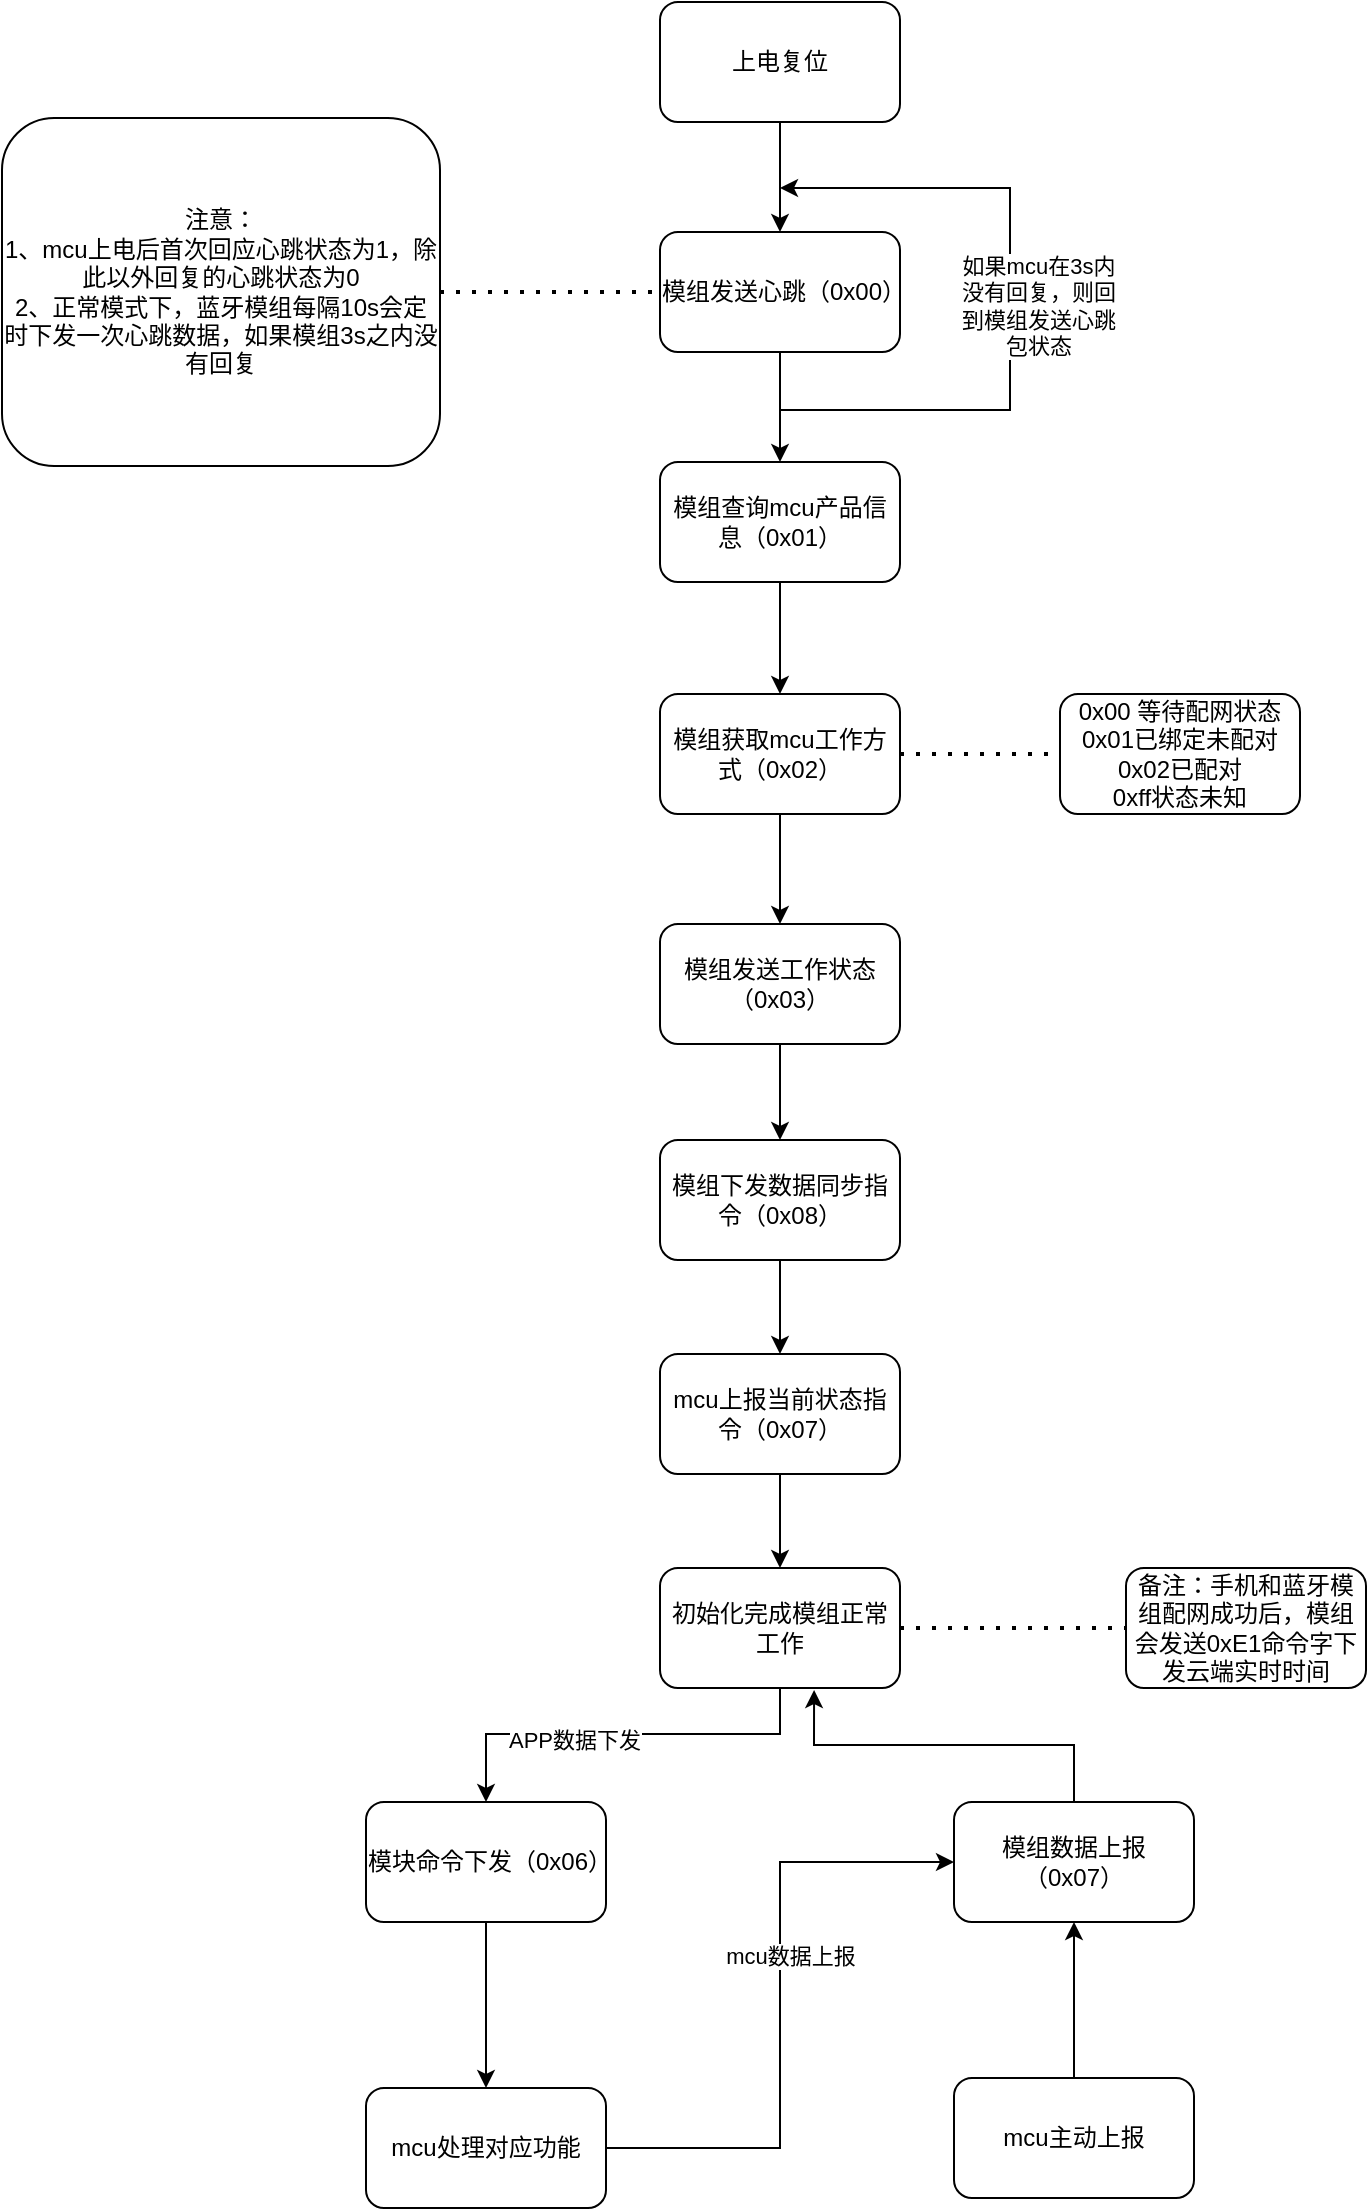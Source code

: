 <mxfile version="15.9.6" type="github">
  <diagram id="Vku-3kGXmXRSDvJjMeRn" name="Page-1">
    <mxGraphModel dx="1422" dy="762" grid="0" gridSize="10" guides="1" tooltips="1" connect="1" arrows="1" fold="1" page="1" pageScale="1" pageWidth="827" pageHeight="1169" math="0" shadow="0">
      <root>
        <mxCell id="0" />
        <mxCell id="1" parent="0" />
        <mxCell id="aDUUyhJWt16bwELiF9zS-15" value="" style="edgeStyle=orthogonalEdgeStyle;rounded=0;orthogonalLoop=1;jettySize=auto;html=1;" parent="1" source="aDUUyhJWt16bwELiF9zS-2" target="aDUUyhJWt16bwELiF9zS-3" edge="1">
          <mxGeometry relative="1" as="geometry" />
        </mxCell>
        <mxCell id="aDUUyhJWt16bwELiF9zS-14" value="" style="edgeStyle=orthogonalEdgeStyle;rounded=0;orthogonalLoop=1;jettySize=auto;html=1;" parent="1" source="aDUUyhJWt16bwELiF9zS-1" target="aDUUyhJWt16bwELiF9zS-2" edge="1">
          <mxGeometry relative="1" as="geometry" />
        </mxCell>
        <mxCell id="aDUUyhJWt16bwELiF9zS-1" value="上电复位" style="rounded=1;whiteSpace=wrap;html=1;" parent="1" vertex="1">
          <mxGeometry x="350" y="9" width="120" height="60" as="geometry" />
        </mxCell>
        <mxCell id="aDUUyhJWt16bwELiF9zS-2" value="模组发送心跳（0x00）" style="rounded=1;whiteSpace=wrap;html=1;" parent="1" vertex="1">
          <mxGeometry x="350" y="124" width="120" height="60" as="geometry" />
        </mxCell>
        <mxCell id="aDUUyhJWt16bwELiF9zS-16" value="" style="edgeStyle=orthogonalEdgeStyle;rounded=0;orthogonalLoop=1;jettySize=auto;html=1;" parent="1" source="aDUUyhJWt16bwELiF9zS-3" target="aDUUyhJWt16bwELiF9zS-4" edge="1">
          <mxGeometry relative="1" as="geometry" />
        </mxCell>
        <mxCell id="aDUUyhJWt16bwELiF9zS-3" value="模组查询mcu产品信息（0x01）" style="rounded=1;whiteSpace=wrap;html=1;" parent="1" vertex="1">
          <mxGeometry x="350" y="239" width="120" height="60" as="geometry" />
        </mxCell>
        <mxCell id="aDUUyhJWt16bwELiF9zS-17" value="" style="edgeStyle=orthogonalEdgeStyle;rounded=0;orthogonalLoop=1;jettySize=auto;html=1;" parent="1" source="aDUUyhJWt16bwELiF9zS-4" target="aDUUyhJWt16bwELiF9zS-5" edge="1">
          <mxGeometry relative="1" as="geometry" />
        </mxCell>
        <mxCell id="aDUUyhJWt16bwELiF9zS-4" value="模组获取mcu工作方式（0x02）" style="rounded=1;whiteSpace=wrap;html=1;" parent="1" vertex="1">
          <mxGeometry x="350" y="355" width="120" height="60" as="geometry" />
        </mxCell>
        <mxCell id="aDUUyhJWt16bwELiF9zS-18" value="" style="edgeStyle=orthogonalEdgeStyle;rounded=0;orthogonalLoop=1;jettySize=auto;html=1;" parent="1" source="aDUUyhJWt16bwELiF9zS-5" target="aDUUyhJWt16bwELiF9zS-6" edge="1">
          <mxGeometry relative="1" as="geometry" />
        </mxCell>
        <mxCell id="aDUUyhJWt16bwELiF9zS-5" value="模组发送工作状态（0x03）" style="rounded=1;whiteSpace=wrap;html=1;" parent="1" vertex="1">
          <mxGeometry x="350" y="470" width="120" height="60" as="geometry" />
        </mxCell>
        <mxCell id="aDUUyhJWt16bwELiF9zS-19" value="" style="edgeStyle=orthogonalEdgeStyle;rounded=0;orthogonalLoop=1;jettySize=auto;html=1;" parent="1" source="aDUUyhJWt16bwELiF9zS-6" target="aDUUyhJWt16bwELiF9zS-7" edge="1">
          <mxGeometry relative="1" as="geometry" />
        </mxCell>
        <mxCell id="aDUUyhJWt16bwELiF9zS-6" value="模组下发数据同步指令（0x08）" style="rounded=1;whiteSpace=wrap;html=1;" parent="1" vertex="1">
          <mxGeometry x="350" y="578" width="120" height="60" as="geometry" />
        </mxCell>
        <mxCell id="aDUUyhJWt16bwELiF9zS-20" value="" style="edgeStyle=orthogonalEdgeStyle;rounded=0;orthogonalLoop=1;jettySize=auto;html=1;" parent="1" source="aDUUyhJWt16bwELiF9zS-7" target="aDUUyhJWt16bwELiF9zS-8" edge="1">
          <mxGeometry relative="1" as="geometry" />
        </mxCell>
        <mxCell id="aDUUyhJWt16bwELiF9zS-7" value="mcu上报当前状态指令（0x07）" style="rounded=1;whiteSpace=wrap;html=1;" parent="1" vertex="1">
          <mxGeometry x="350" y="685" width="120" height="60" as="geometry" />
        </mxCell>
        <mxCell id="aDUUyhJWt16bwELiF9zS-23" style="edgeStyle=orthogonalEdgeStyle;rounded=0;orthogonalLoop=1;jettySize=auto;html=1;entryX=0.5;entryY=0;entryDx=0;entryDy=0;" parent="1" source="aDUUyhJWt16bwELiF9zS-8" target="aDUUyhJWt16bwELiF9zS-9" edge="1">
          <mxGeometry relative="1" as="geometry">
            <Array as="points">
              <mxPoint x="410" y="875" />
              <mxPoint x="263" y="875" />
            </Array>
          </mxGeometry>
        </mxCell>
        <mxCell id="aDUUyhJWt16bwELiF9zS-28" value="APP数据下发" style="edgeLabel;html=1;align=center;verticalAlign=middle;resizable=0;points=[];" parent="aDUUyhJWt16bwELiF9zS-23" vertex="1" connectable="0">
          <mxGeometry x="0.241" y="3" relative="1" as="geometry">
            <mxPoint as="offset" />
          </mxGeometry>
        </mxCell>
        <mxCell id="aDUUyhJWt16bwELiF9zS-8" value="初始化完成模组正常工作" style="rounded=1;whiteSpace=wrap;html=1;" parent="1" vertex="1">
          <mxGeometry x="350" y="792" width="120" height="60" as="geometry" />
        </mxCell>
        <mxCell id="aDUUyhJWt16bwELiF9zS-24" style="edgeStyle=orthogonalEdgeStyle;rounded=0;orthogonalLoop=1;jettySize=auto;html=1;exitX=0.5;exitY=1;exitDx=0;exitDy=0;" parent="1" source="aDUUyhJWt16bwELiF9zS-9" target="aDUUyhJWt16bwELiF9zS-10" edge="1">
          <mxGeometry relative="1" as="geometry">
            <Array as="points">
              <mxPoint x="263" y="1010" />
              <mxPoint x="263" y="1010" />
            </Array>
          </mxGeometry>
        </mxCell>
        <mxCell id="aDUUyhJWt16bwELiF9zS-9" value="模块命令下发（0x06）" style="rounded=1;whiteSpace=wrap;html=1;" parent="1" vertex="1">
          <mxGeometry x="203" y="909" width="120" height="60" as="geometry" />
        </mxCell>
        <mxCell id="aDUUyhJWt16bwELiF9zS-25" style="edgeStyle=orthogonalEdgeStyle;rounded=0;orthogonalLoop=1;jettySize=auto;html=1;exitX=1;exitY=0.5;exitDx=0;exitDy=0;entryX=0;entryY=0.5;entryDx=0;entryDy=0;" parent="1" source="aDUUyhJWt16bwELiF9zS-10" target="aDUUyhJWt16bwELiF9zS-11" edge="1">
          <mxGeometry relative="1" as="geometry" />
        </mxCell>
        <mxCell id="aDUUyhJWt16bwELiF9zS-29" value="mcu数据上报" style="edgeLabel;html=1;align=center;verticalAlign=middle;resizable=0;points=[];" parent="aDUUyhJWt16bwELiF9zS-25" vertex="1" connectable="0">
          <mxGeometry x="0.155" y="-5" relative="1" as="geometry">
            <mxPoint as="offset" />
          </mxGeometry>
        </mxCell>
        <mxCell id="aDUUyhJWt16bwELiF9zS-10" value="mcu处理对应功能" style="rounded=1;whiteSpace=wrap;html=1;" parent="1" vertex="1">
          <mxGeometry x="203" y="1052" width="120" height="60" as="geometry" />
        </mxCell>
        <mxCell id="CRbbxPsEB6x4Q-T0iu2n-2" style="edgeStyle=orthogonalEdgeStyle;rounded=0;orthogonalLoop=1;jettySize=auto;html=1;exitX=0.5;exitY=0;exitDx=0;exitDy=0;entryX=0.642;entryY=1.017;entryDx=0;entryDy=0;entryPerimeter=0;" edge="1" parent="1" source="aDUUyhJWt16bwELiF9zS-11" target="aDUUyhJWt16bwELiF9zS-8">
          <mxGeometry relative="1" as="geometry" />
        </mxCell>
        <mxCell id="aDUUyhJWt16bwELiF9zS-11" value="模组数据上报&lt;br&gt;（0x07）" style="rounded=1;whiteSpace=wrap;html=1;" parent="1" vertex="1">
          <mxGeometry x="497" y="909" width="120" height="60" as="geometry" />
        </mxCell>
        <mxCell id="aDUUyhJWt16bwELiF9zS-26" style="edgeStyle=orthogonalEdgeStyle;rounded=0;orthogonalLoop=1;jettySize=auto;html=1;entryX=0.5;entryY=1;entryDx=0;entryDy=0;" parent="1" source="aDUUyhJWt16bwELiF9zS-12" target="aDUUyhJWt16bwELiF9zS-11" edge="1">
          <mxGeometry relative="1" as="geometry" />
        </mxCell>
        <mxCell id="aDUUyhJWt16bwELiF9zS-12" value="mcu主动上报" style="rounded=1;whiteSpace=wrap;html=1;" parent="1" vertex="1">
          <mxGeometry x="497" y="1047" width="120" height="60" as="geometry" />
        </mxCell>
        <mxCell id="aDUUyhJWt16bwELiF9zS-30" value="注意：&lt;br&gt;1、mcu上电后首次回应心跳状态为1，除此以外回复的心跳状态为0&lt;br&gt;2、正常模式下，蓝牙模组每隔10s会定时下发一次心跳数据，如果模组3s之内没有回复" style="whiteSpace=wrap;html=1;rounded=1;" parent="1" vertex="1">
          <mxGeometry x="21" y="67" width="219" height="174" as="geometry" />
        </mxCell>
        <mxCell id="aDUUyhJWt16bwELiF9zS-32" value="" style="endArrow=none;dashed=1;html=1;dashPattern=1 3;strokeWidth=2;rounded=0;exitX=1;exitY=0.5;exitDx=0;exitDy=0;" parent="1" source="aDUUyhJWt16bwELiF9zS-30" edge="1">
          <mxGeometry width="50" height="50" relative="1" as="geometry">
            <mxPoint x="362" y="160" as="sourcePoint" />
            <mxPoint x="347" y="154" as="targetPoint" />
          </mxGeometry>
        </mxCell>
        <mxCell id="aDUUyhJWt16bwELiF9zS-36" value="" style="endArrow=classic;html=1;rounded=0;edgeStyle=orthogonalEdgeStyle;" parent="1" edge="1">
          <mxGeometry width="50" height="50" relative="1" as="geometry">
            <mxPoint x="410" y="213" as="sourcePoint" />
            <mxPoint x="410" y="102" as="targetPoint" />
            <Array as="points">
              <mxPoint x="525" y="213" />
              <mxPoint x="525" y="102" />
            </Array>
          </mxGeometry>
        </mxCell>
        <mxCell id="aDUUyhJWt16bwELiF9zS-37" value="如果mcu在3s内&lt;br&gt;没有回复，则回&lt;br&gt;到模组发送心跳&lt;br&gt;包状态" style="edgeLabel;html=1;align=center;verticalAlign=middle;resizable=0;points=[];" parent="aDUUyhJWt16bwELiF9zS-36" vertex="1" connectable="0">
          <mxGeometry x="0.132" y="1" relative="1" as="geometry">
            <mxPoint x="15" y="26" as="offset" />
          </mxGeometry>
        </mxCell>
        <mxCell id="aDUUyhJWt16bwELiF9zS-39" value="0x00 等待配网状态&lt;br&gt;0x01已绑定未配对&lt;br&gt;0x02已配对&lt;br&gt;0xff状态未知" style="whiteSpace=wrap;html=1;rounded=1;" parent="1" vertex="1">
          <mxGeometry x="550" y="355" width="120" height="60" as="geometry" />
        </mxCell>
        <mxCell id="aDUUyhJWt16bwELiF9zS-42" value="" style="endArrow=none;dashed=1;html=1;dashPattern=1 3;strokeWidth=2;rounded=0;exitX=1;exitY=0.5;exitDx=0;exitDy=0;" parent="1" source="aDUUyhJWt16bwELiF9zS-4" target="aDUUyhJWt16bwELiF9zS-39" edge="1">
          <mxGeometry width="50" height="50" relative="1" as="geometry">
            <mxPoint x="554" y="516" as="sourcePoint" />
            <mxPoint x="604" y="466" as="targetPoint" />
          </mxGeometry>
        </mxCell>
        <mxCell id="CRbbxPsEB6x4Q-T0iu2n-3" value="备注：手机和蓝牙模组配网成功后，模组会发送0xE1命令字下发云端实时时间" style="rounded=1;whiteSpace=wrap;html=1;" vertex="1" parent="1">
          <mxGeometry x="583" y="792" width="120" height="60" as="geometry" />
        </mxCell>
        <mxCell id="CRbbxPsEB6x4Q-T0iu2n-4" value="" style="endArrow=none;dashed=1;html=1;dashPattern=1 3;strokeWidth=2;rounded=0;exitX=1;exitY=0.5;exitDx=0;exitDy=0;entryX=0;entryY=0.5;entryDx=0;entryDy=0;" edge="1" parent="1" source="aDUUyhJWt16bwELiF9zS-8" target="CRbbxPsEB6x4Q-T0iu2n-3">
          <mxGeometry width="50" height="50" relative="1" as="geometry">
            <mxPoint x="514" y="792" as="sourcePoint" />
            <mxPoint x="564" y="742" as="targetPoint" />
          </mxGeometry>
        </mxCell>
      </root>
    </mxGraphModel>
  </diagram>
</mxfile>
